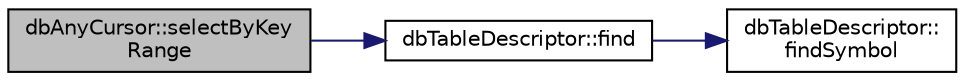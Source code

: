 digraph "dbAnyCursor::selectByKeyRange"
{
 // INTERACTIVE_SVG=YES
 // LATEX_PDF_SIZE
  edge [fontname="Helvetica",fontsize="10",labelfontname="Helvetica",labelfontsize="10"];
  node [fontname="Helvetica",fontsize="10",shape=record];
  rankdir="LR";
  Node1 [label="dbAnyCursor::selectByKey\lRange",height=0.2,width=0.4,color="black", fillcolor="grey75", style="filled", fontcolor="black",tooltip=" "];
  Node1 -> Node2 [color="midnightblue",fontsize="10",style="solid",fontname="Helvetica"];
  Node2 [label="dbTableDescriptor::find",height=0.2,width=0.4,color="black", fillcolor="white", style="filled",URL="$classdbTableDescriptor.html#af00ff5ecef46b66d25aa62e99e9f82f8",tooltip=" "];
  Node2 -> Node3 [color="midnightblue",fontsize="10",style="solid",fontname="Helvetica"];
  Node3 [label="dbTableDescriptor::\lfindSymbol",height=0.2,width=0.4,color="black", fillcolor="white", style="filled",URL="$classdbTableDescriptor.html#a11c1191bc1a585afffbfff8a7a05ec85",tooltip=" "];
}
